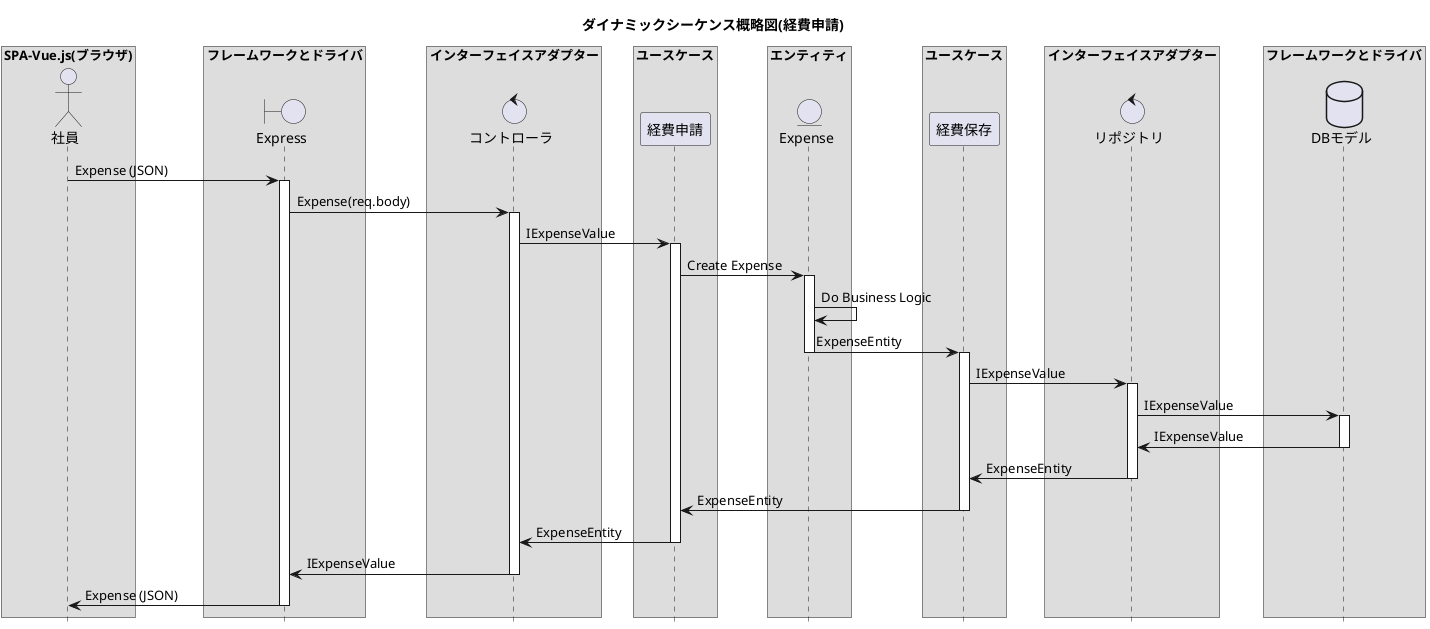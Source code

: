 @startuml dynamic seuquence

hide footbox
title ダイナミックシーケンス概略図(経費申請)

box "SPA-Vue.js(ブラウザ)"
actor 社員 as User
end box

box "フレームワークとドライバ"
boundary Express as index
end box
box "インターフェイスアダプター"
control "コントローラ" as controller
end box
box "ユースケース"
participant "経費申請" as create
end box
box "エンティティ"
entity "Expense" as domains
end box
box "ユースケース"
participant "経費保存" as store
end box
box "インターフェイスアダプター"
control "リポジトリ" as repository
end box
box "フレームワークとドライバ"
database DBモデル as dbmodel
end box

User->index : Expense (JSON)
activate index
index->controller : Expense(req.body)
activate controller
controller->create : IExpenseValue
activate create
create->domains : Create Expense
activate domains
domains->domains : Do Business Logic
domains->store : ExpenseEntity
deactivate domains
activate store
store->repository : IExpenseValue
activate repository
repository->dbmodel : IExpenseValue
activate dbmodel
dbmodel->repository : IExpenseValue
deactivate dbmodel
repository->store : ExpenseEntity
deactivate repository
store->create : ExpenseEntity
deactivate store
create->controller : ExpenseEntity
deactivate create
controller->index : IExpenseValue
deactivate controller
index->User : Expense (JSON)
deactivate index

@enduml